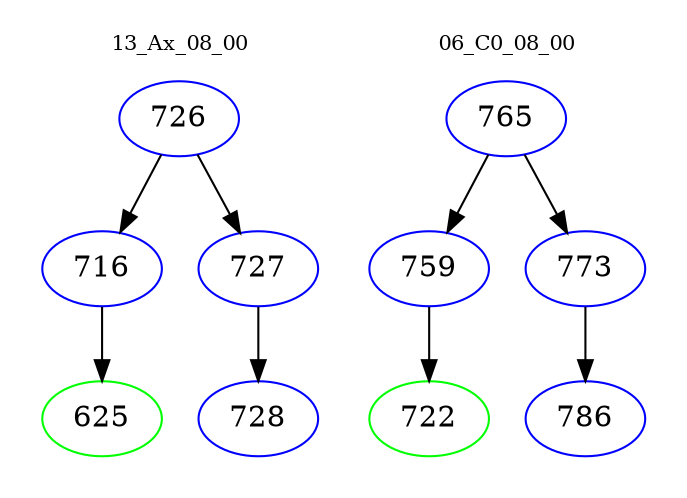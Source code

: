 digraph{
subgraph cluster_0 {
color = white
label = "13_Ax_08_00";
fontsize=10;
T0_726 [label="726", color="blue"]
T0_726 -> T0_716 [color="black"]
T0_716 [label="716", color="blue"]
T0_716 -> T0_625 [color="black"]
T0_625 [label="625", color="green"]
T0_726 -> T0_727 [color="black"]
T0_727 [label="727", color="blue"]
T0_727 -> T0_728 [color="black"]
T0_728 [label="728", color="blue"]
}
subgraph cluster_1 {
color = white
label = "06_C0_08_00";
fontsize=10;
T1_765 [label="765", color="blue"]
T1_765 -> T1_759 [color="black"]
T1_759 [label="759", color="blue"]
T1_759 -> T1_722 [color="black"]
T1_722 [label="722", color="green"]
T1_765 -> T1_773 [color="black"]
T1_773 [label="773", color="blue"]
T1_773 -> T1_786 [color="black"]
T1_786 [label="786", color="blue"]
}
}
